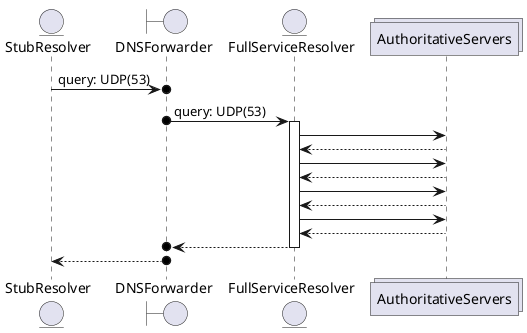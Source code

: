 @startuml
entity StubResolver
boundary DNSForwarder
entity FullServiceResolver
collections AuthoritativeServers
StubResolver ->o DNSForwarder: query: UDP(53)

DNSForwarder o-> FullServiceResolver: query: UDP(53)
activate FullServiceResolver
FullServiceResolver -> AuthoritativeServers
FullServiceResolver <-- AuthoritativeServers
FullServiceResolver -> AuthoritativeServers
FullServiceResolver <-- AuthoritativeServers
FullServiceResolver -> AuthoritativeServers
FullServiceResolver <-- AuthoritativeServers
FullServiceResolver -> AuthoritativeServers
FullServiceResolver <-- AuthoritativeServers

DNSForwarder o<-- FullServiceResolver
deactivate FullServiceResolver
StubResolver <--o DNSForwarder
@enduml